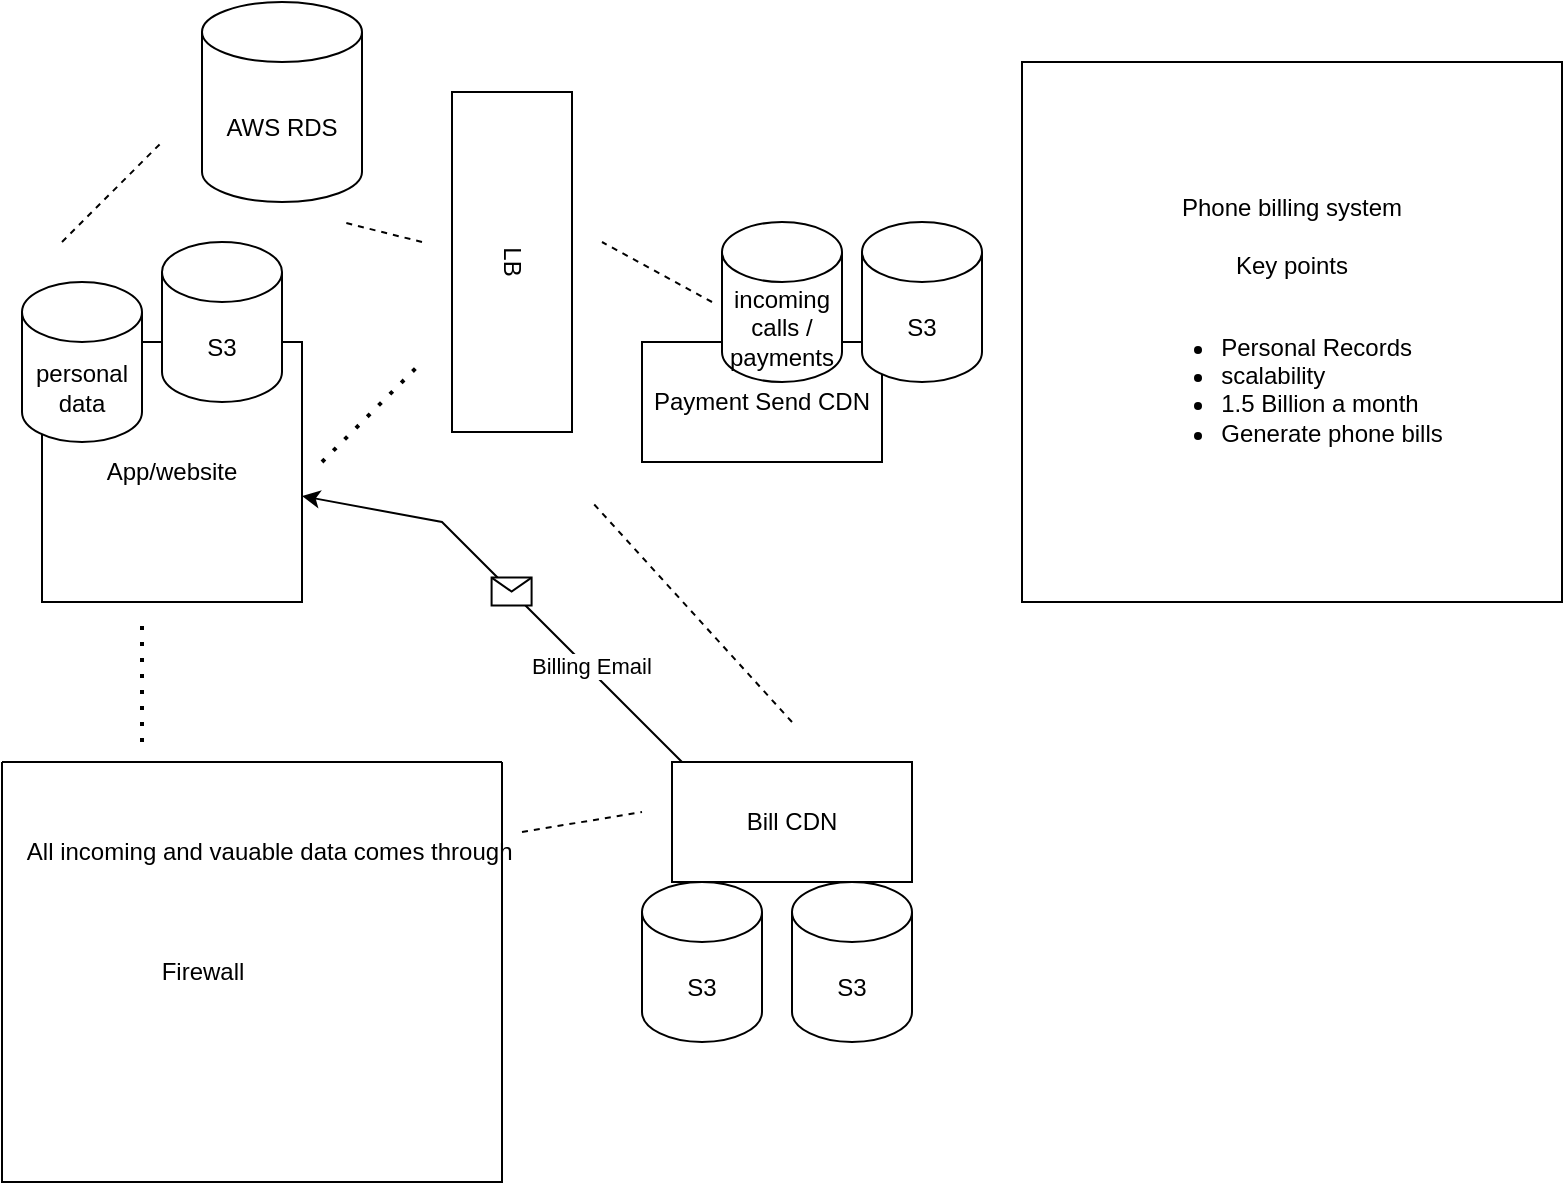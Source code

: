 <mxfile version="22.1.18" type="github">
  <diagram name="Page-1" id="FVvnYfWqf4YLLZQFr8f9">
    <mxGraphModel dx="884" dy="1810" grid="1" gridSize="10" guides="1" tooltips="1" connect="1" arrows="1" fold="1" page="1" pageScale="1" pageWidth="850" pageHeight="1100" math="0" shadow="0">
      <root>
        <mxCell id="0" />
        <mxCell id="1" parent="0" />
        <mxCell id="DlXwDRaFY0KUQv-3GySy-3" value="App/website" style="whiteSpace=wrap;html=1;aspect=fixed;" vertex="1" parent="1">
          <mxGeometry x="50" y="80" width="130" height="130" as="geometry" />
        </mxCell>
        <mxCell id="DlXwDRaFY0KUQv-3GySy-2" value="personal data" style="shape=cylinder3;whiteSpace=wrap;html=1;boundedLbl=1;backgroundOutline=1;size=15;" vertex="1" parent="1">
          <mxGeometry x="40" y="50" width="60" height="80" as="geometry" />
        </mxCell>
        <mxCell id="DlXwDRaFY0KUQv-3GySy-4" value="LB" style="rounded=0;whiteSpace=wrap;html=1;rotation=90;" vertex="1" parent="1">
          <mxGeometry x="200" y="10" width="170" height="60" as="geometry" />
        </mxCell>
        <mxCell id="DlXwDRaFY0KUQv-3GySy-6" value="" style="swimlane;startSize=0;" vertex="1" parent="1">
          <mxGeometry x="30" y="290" width="250" height="210" as="geometry" />
        </mxCell>
        <mxCell id="DlXwDRaFY0KUQv-3GySy-7" value="Firewall" style="text;html=1;align=center;verticalAlign=middle;resizable=0;points=[];autosize=1;strokeColor=none;fillColor=none;" vertex="1" parent="DlXwDRaFY0KUQv-3GySy-6">
          <mxGeometry x="70" y="90" width="60" height="30" as="geometry" />
        </mxCell>
        <mxCell id="DlXwDRaFY0KUQv-3GySy-20" value="All incoming and vauable data comes through&amp;nbsp;" style="text;html=1;align=center;verticalAlign=middle;resizable=0;points=[];autosize=1;strokeColor=none;fillColor=none;" vertex="1" parent="DlXwDRaFY0KUQv-3GySy-6">
          <mxGeometry y="30" width="270" height="30" as="geometry" />
        </mxCell>
        <mxCell id="DlXwDRaFY0KUQv-3GySy-11" value="Phone billing system&lt;br&gt;&lt;br&gt;Key points&lt;br&gt;&lt;br&gt;&lt;ul&gt;&lt;li style=&quot;text-align: left;&quot;&gt;Personal Records&lt;br&gt;&lt;/li&gt;&lt;li style=&quot;text-align: left;&quot;&gt;scalability&lt;/li&gt;&lt;li style=&quot;text-align: left;&quot;&gt;1.5 Billion a month&lt;/li&gt;&lt;li style=&quot;text-align: left;&quot;&gt;Generate phone bills&lt;/li&gt;&lt;/ul&gt;" style="whiteSpace=wrap;html=1;aspect=fixed;" vertex="1" parent="1">
          <mxGeometry x="540" y="-60" width="270" height="270" as="geometry" />
        </mxCell>
        <mxCell id="DlXwDRaFY0KUQv-3GySy-12" value="Bill CDN" style="rounded=0;whiteSpace=wrap;html=1;" vertex="1" parent="1">
          <mxGeometry x="365" y="290" width="120" height="60" as="geometry" />
        </mxCell>
        <mxCell id="DlXwDRaFY0KUQv-3GySy-13" value="Payment Send CDN" style="rounded=0;whiteSpace=wrap;html=1;" vertex="1" parent="1">
          <mxGeometry x="350" y="80" width="120" height="60" as="geometry" />
        </mxCell>
        <mxCell id="DlXwDRaFY0KUQv-3GySy-14" value="" style="endArrow=none;dashed=1;html=1;dashPattern=1 3;strokeWidth=2;rounded=0;" edge="1" parent="1">
          <mxGeometry width="50" height="50" relative="1" as="geometry">
            <mxPoint x="190" y="140" as="sourcePoint" />
            <mxPoint x="240" y="90" as="targetPoint" />
          </mxGeometry>
        </mxCell>
        <mxCell id="DlXwDRaFY0KUQv-3GySy-17" value="" style="endArrow=classic;html=1;rounded=0;" edge="1" parent="1" target="DlXwDRaFY0KUQv-3GySy-3">
          <mxGeometry relative="1" as="geometry">
            <mxPoint x="370" y="290" as="sourcePoint" />
            <mxPoint x="470" y="290" as="targetPoint" />
            <Array as="points">
              <mxPoint x="250" y="170" />
            </Array>
          </mxGeometry>
        </mxCell>
        <mxCell id="DlXwDRaFY0KUQv-3GySy-18" value="" style="shape=message;html=1;outlineConnect=0;" vertex="1" parent="DlXwDRaFY0KUQv-3GySy-17">
          <mxGeometry width="20" height="14" relative="1" as="geometry">
            <mxPoint x="-10" y="-7" as="offset" />
          </mxGeometry>
        </mxCell>
        <mxCell id="DlXwDRaFY0KUQv-3GySy-24" value="Billing Email&amp;nbsp;" style="edgeLabel;html=1;align=center;verticalAlign=middle;resizable=0;points=[];" vertex="1" connectable="0" parent="DlXwDRaFY0KUQv-3GySy-17">
          <mxGeometry x="-0.46" y="-3" relative="1" as="geometry">
            <mxPoint as="offset" />
          </mxGeometry>
        </mxCell>
        <mxCell id="DlXwDRaFY0KUQv-3GySy-1" value="incoming calls / payments" style="shape=cylinder3;whiteSpace=wrap;html=1;boundedLbl=1;backgroundOutline=1;size=15;" vertex="1" parent="1">
          <mxGeometry x="390" y="20" width="60" height="80" as="geometry" />
        </mxCell>
        <mxCell id="DlXwDRaFY0KUQv-3GySy-5" value="S3" style="shape=cylinder3;whiteSpace=wrap;html=1;boundedLbl=1;backgroundOutline=1;size=15;" vertex="1" parent="1">
          <mxGeometry x="110" y="30" width="60" height="80" as="geometry" />
        </mxCell>
        <mxCell id="DlXwDRaFY0KUQv-3GySy-8" value="S3" style="shape=cylinder3;whiteSpace=wrap;html=1;boundedLbl=1;backgroundOutline=1;size=15;" vertex="1" parent="1">
          <mxGeometry x="350" y="350" width="60" height="80" as="geometry" />
        </mxCell>
        <mxCell id="DlXwDRaFY0KUQv-3GySy-19" value="S3" style="shape=cylinder3;whiteSpace=wrap;html=1;boundedLbl=1;backgroundOutline=1;size=15;" vertex="1" parent="1">
          <mxGeometry x="460" y="20" width="60" height="80" as="geometry" />
        </mxCell>
        <mxCell id="DlXwDRaFY0KUQv-3GySy-22" value="" style="endArrow=none;dashed=1;html=1;dashPattern=1 3;strokeWidth=2;rounded=0;" edge="1" parent="1">
          <mxGeometry width="50" height="50" relative="1" as="geometry">
            <mxPoint x="100" y="280" as="sourcePoint" />
            <mxPoint x="100" y="220" as="targetPoint" />
          </mxGeometry>
        </mxCell>
        <mxCell id="DlXwDRaFY0KUQv-3GySy-23" value="S3" style="shape=cylinder3;whiteSpace=wrap;html=1;boundedLbl=1;backgroundOutline=1;size=15;" vertex="1" parent="1">
          <mxGeometry x="425" y="350" width="60" height="80" as="geometry" />
        </mxCell>
        <mxCell id="DlXwDRaFY0KUQv-3GySy-25" value="" style="endArrow=none;dashed=1;html=1;rounded=0;" edge="1" parent="1">
          <mxGeometry width="50" height="50" relative="1" as="geometry">
            <mxPoint x="385" y="60" as="sourcePoint" />
            <mxPoint x="330" y="30" as="targetPoint" />
          </mxGeometry>
        </mxCell>
        <mxCell id="DlXwDRaFY0KUQv-3GySy-26" value="" style="endArrow=none;dashed=1;html=1;rounded=0;" edge="1" parent="1">
          <mxGeometry width="50" height="50" relative="1" as="geometry">
            <mxPoint x="425" y="270" as="sourcePoint" />
            <mxPoint x="325" y="160" as="targetPoint" />
          </mxGeometry>
        </mxCell>
        <mxCell id="DlXwDRaFY0KUQv-3GySy-27" value="" style="endArrow=none;dashed=1;html=1;rounded=0;" edge="1" parent="1">
          <mxGeometry width="50" height="50" relative="1" as="geometry">
            <mxPoint x="290" y="325" as="sourcePoint" />
            <mxPoint x="350" y="315" as="targetPoint" />
          </mxGeometry>
        </mxCell>
        <mxCell id="DlXwDRaFY0KUQv-3GySy-28" value="AWS RDS" style="shape=cylinder3;whiteSpace=wrap;html=1;boundedLbl=1;backgroundOutline=1;size=15;" vertex="1" parent="1">
          <mxGeometry x="130" y="-90" width="80" height="100" as="geometry" />
        </mxCell>
        <mxCell id="DlXwDRaFY0KUQv-3GySy-30" value="" style="endArrow=none;dashed=1;html=1;rounded=0;" edge="1" parent="1">
          <mxGeometry width="50" height="50" relative="1" as="geometry">
            <mxPoint x="60" y="30" as="sourcePoint" />
            <mxPoint x="110" y="-20" as="targetPoint" />
          </mxGeometry>
        </mxCell>
        <mxCell id="DlXwDRaFY0KUQv-3GySy-31" value="" style="endArrow=none;dashed=1;html=1;rounded=0;" edge="1" parent="1">
          <mxGeometry width="50" height="50" relative="1" as="geometry">
            <mxPoint x="240" y="30" as="sourcePoint" />
            <mxPoint x="200" y="20" as="targetPoint" />
          </mxGeometry>
        </mxCell>
      </root>
    </mxGraphModel>
  </diagram>
</mxfile>
